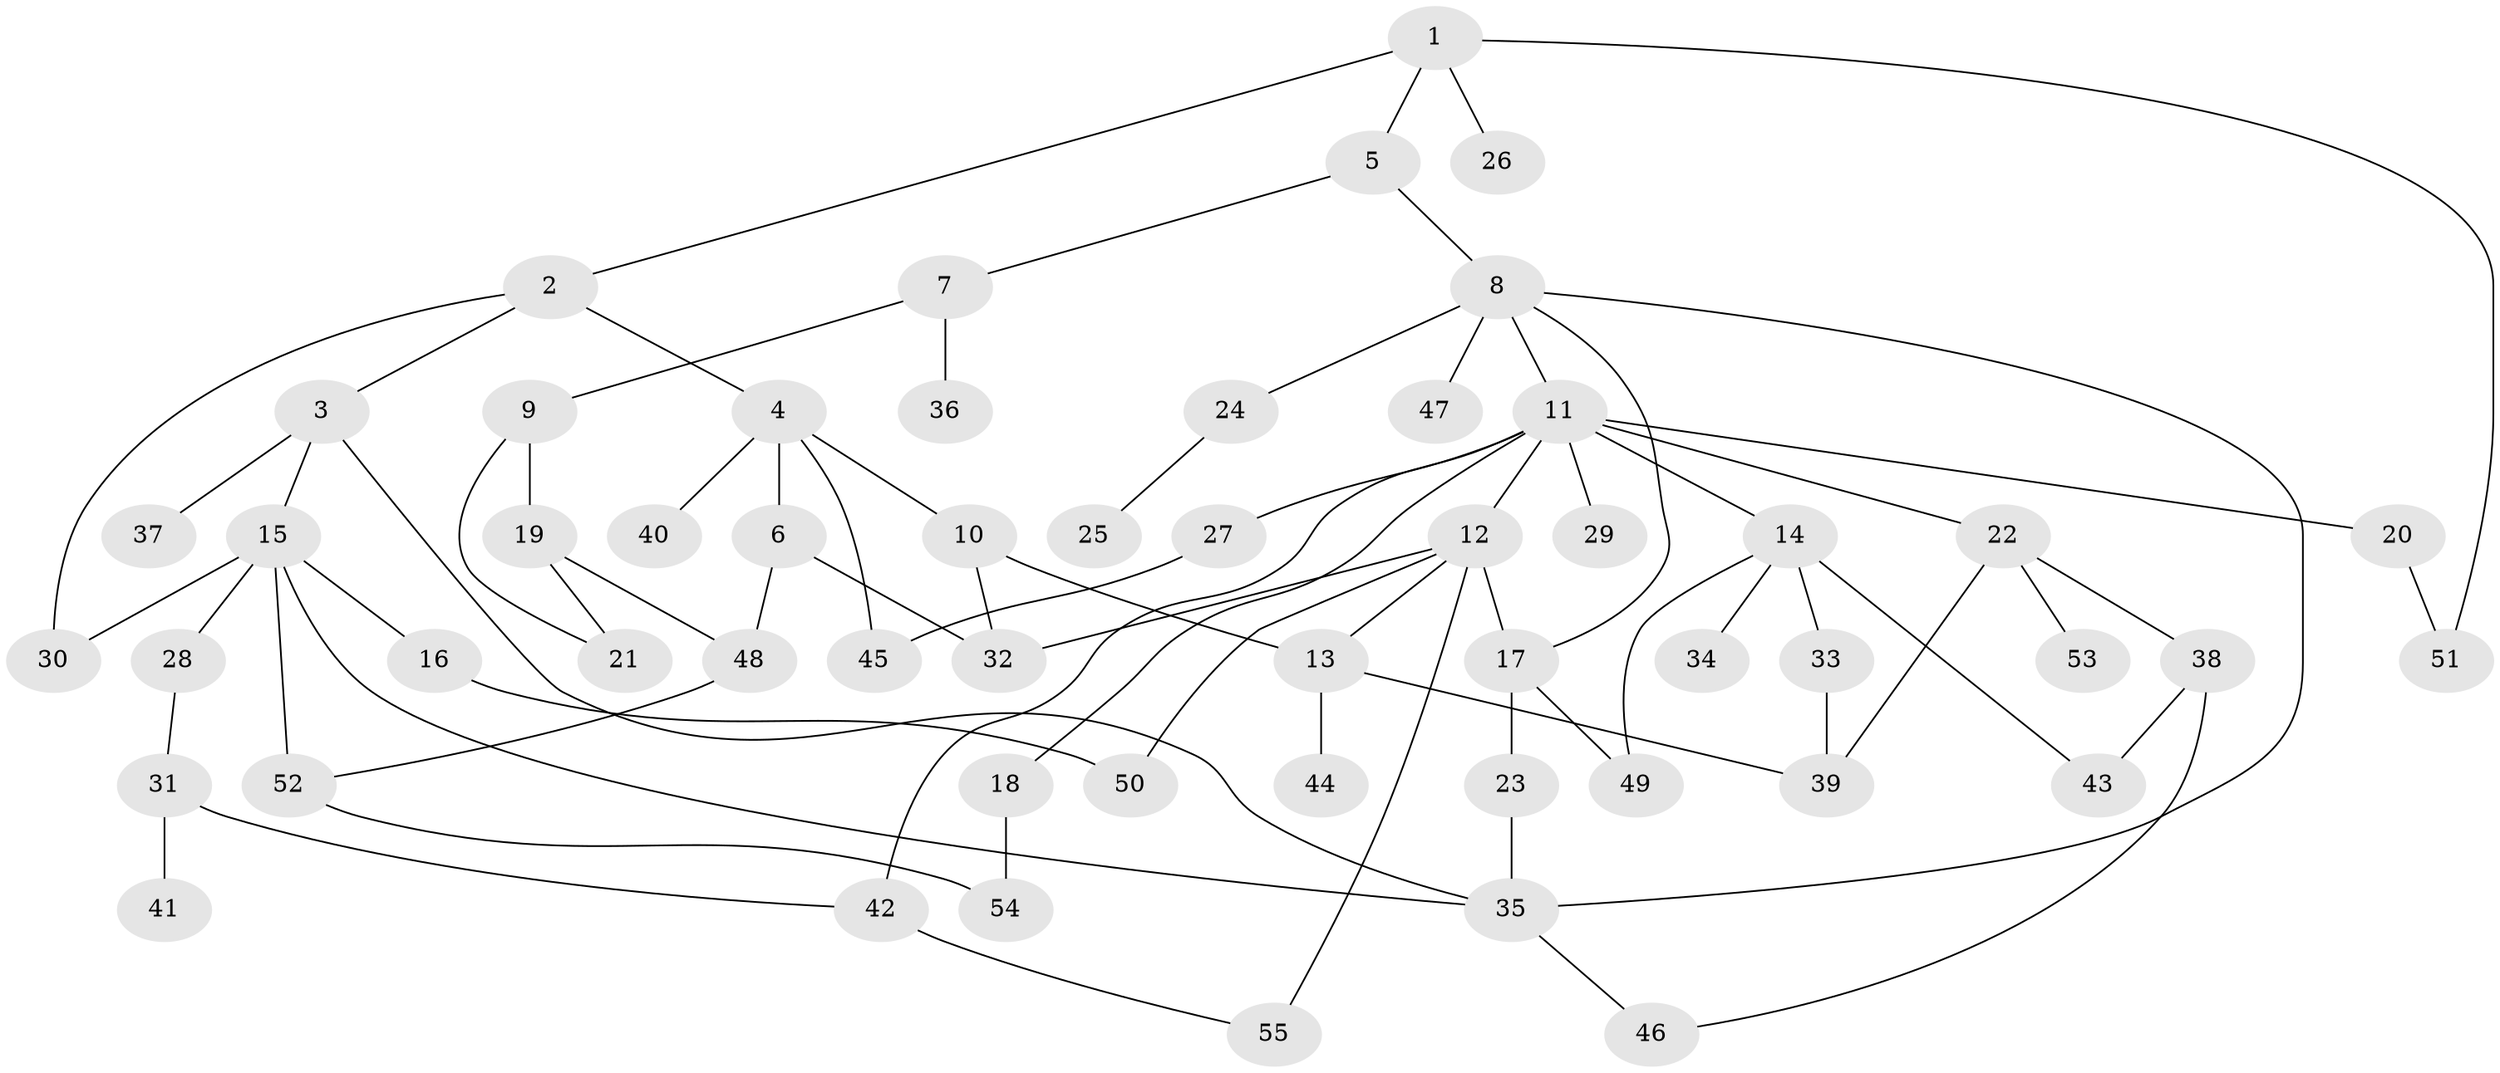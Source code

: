 // coarse degree distribution, {3: 0.23529411764705882, 4: 0.08823529411764706, 6: 0.058823529411764705, 7: 0.029411764705882353, 2: 0.23529411764705882, 5: 0.08823529411764706, 12: 0.029411764705882353, 1: 0.23529411764705882}
// Generated by graph-tools (version 1.1) at 2025/41/03/06/25 10:41:31]
// undirected, 55 vertices, 76 edges
graph export_dot {
graph [start="1"]
  node [color=gray90,style=filled];
  1;
  2;
  3;
  4;
  5;
  6;
  7;
  8;
  9;
  10;
  11;
  12;
  13;
  14;
  15;
  16;
  17;
  18;
  19;
  20;
  21;
  22;
  23;
  24;
  25;
  26;
  27;
  28;
  29;
  30;
  31;
  32;
  33;
  34;
  35;
  36;
  37;
  38;
  39;
  40;
  41;
  42;
  43;
  44;
  45;
  46;
  47;
  48;
  49;
  50;
  51;
  52;
  53;
  54;
  55;
  1 -- 2;
  1 -- 5;
  1 -- 26;
  1 -- 51;
  2 -- 3;
  2 -- 4;
  2 -- 30;
  3 -- 15;
  3 -- 37;
  3 -- 35;
  4 -- 6;
  4 -- 10;
  4 -- 40;
  4 -- 45;
  5 -- 7;
  5 -- 8;
  6 -- 48;
  6 -- 32;
  7 -- 9;
  7 -- 36;
  8 -- 11;
  8 -- 17;
  8 -- 24;
  8 -- 47;
  8 -- 35;
  9 -- 19;
  9 -- 21;
  10 -- 13;
  10 -- 32;
  11 -- 12;
  11 -- 14;
  11 -- 18;
  11 -- 20;
  11 -- 22;
  11 -- 27;
  11 -- 29;
  11 -- 42;
  12 -- 32;
  12 -- 50;
  12 -- 55;
  12 -- 17;
  12 -- 13;
  13 -- 44;
  13 -- 39;
  14 -- 33;
  14 -- 34;
  14 -- 43;
  14 -- 49;
  15 -- 16;
  15 -- 28;
  15 -- 35;
  15 -- 52;
  15 -- 30;
  16 -- 50;
  17 -- 23;
  17 -- 49;
  18 -- 54;
  19 -- 21;
  19 -- 48;
  20 -- 51;
  22 -- 38;
  22 -- 53;
  22 -- 39;
  23 -- 35;
  24 -- 25;
  27 -- 45;
  28 -- 31;
  31 -- 41;
  31 -- 42;
  33 -- 39;
  35 -- 46;
  38 -- 46;
  38 -- 43;
  42 -- 55;
  48 -- 52;
  52 -- 54;
}

